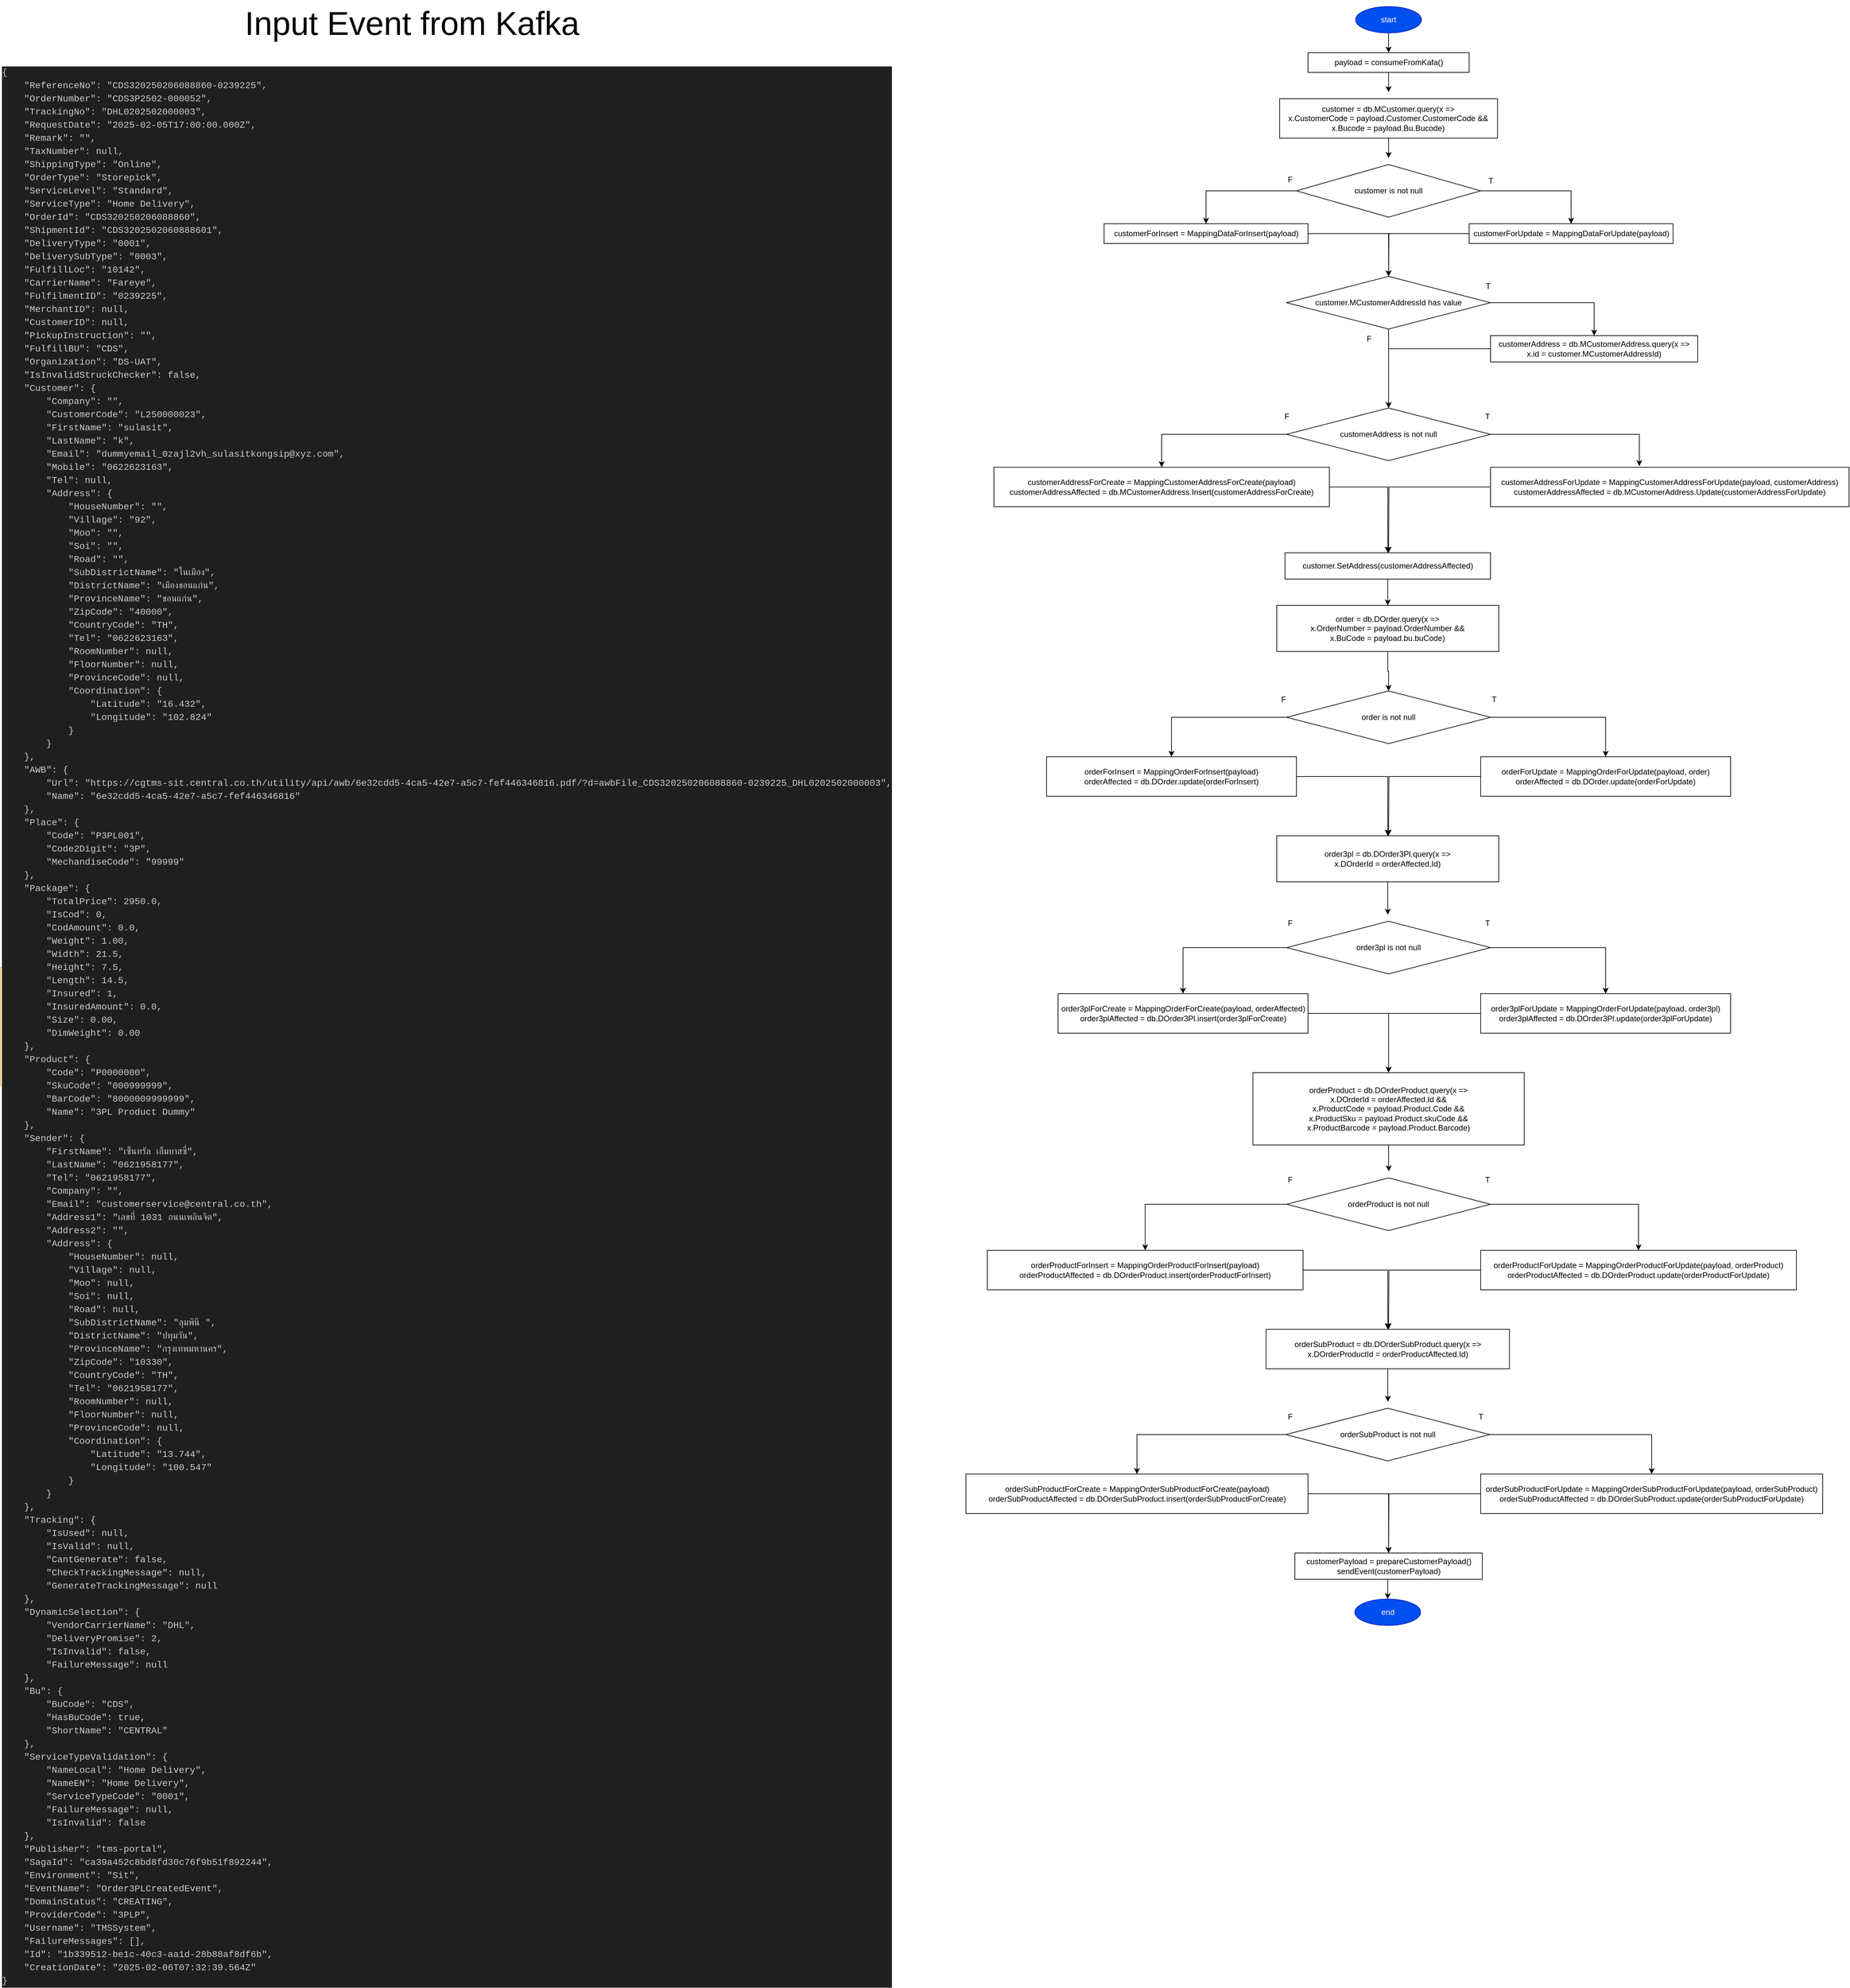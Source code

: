 <mxfile version="26.0.9">
  <diagram name="Page-1" id="SKxrxLal9h6KwIr_2VjN">
    <mxGraphModel dx="4300" dy="1653" grid="1" gridSize="10" guides="1" tooltips="1" connect="1" arrows="1" fold="1" page="1" pageScale="1" pageWidth="850" pageHeight="1100" math="0" shadow="0">
      <root>
        <mxCell id="0" />
        <mxCell id="1" parent="0" />
        <mxCell id="W4SQOHc0aTlh--432vCz-7" style="edgeStyle=orthogonalEdgeStyle;rounded=0;orthogonalLoop=1;jettySize=auto;html=1;exitX=0.5;exitY=1;exitDx=0;exitDy=0;entryX=0.5;entryY=0;entryDx=0;entryDy=0;" edge="1" parent="1" source="was6Y7-AhTUG_-qzvy3q-1" target="W4SQOHc0aTlh--432vCz-1">
          <mxGeometry relative="1" as="geometry" />
        </mxCell>
        <mxCell id="was6Y7-AhTUG_-qzvy3q-1" value="start" style="ellipse;whiteSpace=wrap;html=1;fillColor=#0050ef;fontColor=#ffffff;strokeColor=#001DBC;" parent="1" vertex="1">
          <mxGeometry x="390" y="60" width="100" height="40" as="geometry" />
        </mxCell>
        <mxCell id="W4SQOHc0aTlh--432vCz-8" style="edgeStyle=orthogonalEdgeStyle;rounded=0;orthogonalLoop=1;jettySize=auto;html=1;exitX=0.5;exitY=1;exitDx=0;exitDy=0;" edge="1" parent="1" source="W4SQOHc0aTlh--432vCz-1">
          <mxGeometry relative="1" as="geometry">
            <mxPoint x="440" y="190" as="targetPoint" />
          </mxGeometry>
        </mxCell>
        <mxCell id="W4SQOHc0aTlh--432vCz-1" value="payload = consumeFromKafa()" style="rounded=0;whiteSpace=wrap;html=1;" vertex="1" parent="1">
          <mxGeometry x="317.5" y="130" width="245" height="30" as="geometry" />
        </mxCell>
        <mxCell id="W4SQOHc0aTlh--432vCz-9" style="edgeStyle=orthogonalEdgeStyle;rounded=0;orthogonalLoop=1;jettySize=auto;html=1;exitX=0.5;exitY=1;exitDx=0;exitDy=0;" edge="1" parent="1" source="W4SQOHc0aTlh--432vCz-2">
          <mxGeometry relative="1" as="geometry">
            <mxPoint x="440" y="290" as="targetPoint" />
          </mxGeometry>
        </mxCell>
        <mxCell id="W4SQOHc0aTlh--432vCz-2" value="customer = db.MCustomer.query(x =&amp;gt;&lt;div&gt;x.CustomerCode = payload.Customer.CustomerCode &amp;amp;&amp;amp;&lt;/div&gt;&lt;div&gt;x.Bucode = payload.Bu.Bucode)&lt;/div&gt;" style="rounded=0;whiteSpace=wrap;html=1;" vertex="1" parent="1">
          <mxGeometry x="274.38" y="200" width="331.25" height="60" as="geometry" />
        </mxCell>
        <mxCell id="W4SQOHc0aTlh--432vCz-10" style="edgeStyle=orthogonalEdgeStyle;rounded=0;orthogonalLoop=1;jettySize=auto;html=1;exitX=1;exitY=0.5;exitDx=0;exitDy=0;" edge="1" parent="1" source="W4SQOHc0aTlh--432vCz-3" target="W4SQOHc0aTlh--432vCz-4">
          <mxGeometry relative="1" as="geometry" />
        </mxCell>
        <mxCell id="W4SQOHc0aTlh--432vCz-11" style="edgeStyle=orthogonalEdgeStyle;rounded=0;orthogonalLoop=1;jettySize=auto;html=1;exitX=0;exitY=0.5;exitDx=0;exitDy=0;entryX=0.5;entryY=0;entryDx=0;entryDy=0;" edge="1" parent="1" source="W4SQOHc0aTlh--432vCz-3" target="W4SQOHc0aTlh--432vCz-6">
          <mxGeometry relative="1" as="geometry" />
        </mxCell>
        <mxCell id="W4SQOHc0aTlh--432vCz-3" value="customer is not null" style="rhombus;whiteSpace=wrap;html=1;" vertex="1" parent="1">
          <mxGeometry x="300.01" y="300" width="280" height="80" as="geometry" />
        </mxCell>
        <mxCell id="W4SQOHc0aTlh--432vCz-83" style="edgeStyle=orthogonalEdgeStyle;rounded=0;orthogonalLoop=1;jettySize=auto;html=1;exitX=0;exitY=0.5;exitDx=0;exitDy=0;" edge="1" parent="1" source="W4SQOHc0aTlh--432vCz-4">
          <mxGeometry relative="1" as="geometry">
            <mxPoint x="440" y="470" as="targetPoint" />
          </mxGeometry>
        </mxCell>
        <mxCell id="W4SQOHc0aTlh--432vCz-4" value="customerForUpdate = MappingDataForUpdate(payload)" style="rounded=0;whiteSpace=wrap;html=1;" vertex="1" parent="1">
          <mxGeometry x="562.5" y="390" width="310" height="30" as="geometry" />
        </mxCell>
        <mxCell id="W4SQOHc0aTlh--432vCz-82" style="edgeStyle=orthogonalEdgeStyle;rounded=0;orthogonalLoop=1;jettySize=auto;html=1;exitX=1;exitY=0.5;exitDx=0;exitDy=0;entryX=0.5;entryY=0;entryDx=0;entryDy=0;" edge="1" parent="1" source="W4SQOHc0aTlh--432vCz-6" target="W4SQOHc0aTlh--432vCz-15">
          <mxGeometry relative="1" as="geometry" />
        </mxCell>
        <mxCell id="W4SQOHc0aTlh--432vCz-6" value="customerForInsert = MappingDataForInsert(payload)" style="rounded=0;whiteSpace=wrap;html=1;" vertex="1" parent="1">
          <mxGeometry x="7.5" y="390" width="310" height="30" as="geometry" />
        </mxCell>
        <mxCell id="W4SQOHc0aTlh--432vCz-12" value="T" style="text;html=1;align=center;verticalAlign=middle;resizable=0;points=[];autosize=1;strokeColor=none;fillColor=none;" vertex="1" parent="1">
          <mxGeometry x="580.01" y="310" width="30" height="30" as="geometry" />
        </mxCell>
        <mxCell id="W4SQOHc0aTlh--432vCz-13" value="F" style="text;html=1;align=center;verticalAlign=middle;resizable=0;points=[];autosize=1;strokeColor=none;fillColor=none;" vertex="1" parent="1">
          <mxGeometry x="275" y="308" width="30" height="30" as="geometry" />
        </mxCell>
        <mxCell id="W4SQOHc0aTlh--432vCz-22" style="edgeStyle=orthogonalEdgeStyle;rounded=0;orthogonalLoop=1;jettySize=auto;html=1;exitX=0;exitY=0.5;exitDx=0;exitDy=0;entryX=0.5;entryY=0;entryDx=0;entryDy=0;" edge="1" parent="1" source="W4SQOHc0aTlh--432vCz-14" target="W4SQOHc0aTlh--432vCz-19">
          <mxGeometry relative="1" as="geometry" />
        </mxCell>
        <mxCell id="W4SQOHc0aTlh--432vCz-14" value="customerAddress = db.MCustomerAddress.query(x =&amp;gt;&lt;div&gt;x.id = customer.MCustomerAddressId)&lt;/div&gt;" style="rounded=0;whiteSpace=wrap;html=1;" vertex="1" parent="1">
          <mxGeometry x="595.01" y="560" width="314.99" height="40" as="geometry" />
        </mxCell>
        <mxCell id="W4SQOHc0aTlh--432vCz-21" style="edgeStyle=orthogonalEdgeStyle;rounded=0;orthogonalLoop=1;jettySize=auto;html=1;exitX=1;exitY=0.5;exitDx=0;exitDy=0;entryX=0.5;entryY=0;entryDx=0;entryDy=0;" edge="1" parent="1" source="W4SQOHc0aTlh--432vCz-15" target="W4SQOHc0aTlh--432vCz-14">
          <mxGeometry relative="1" as="geometry" />
        </mxCell>
        <mxCell id="W4SQOHc0aTlh--432vCz-23" style="edgeStyle=orthogonalEdgeStyle;rounded=0;orthogonalLoop=1;jettySize=auto;html=1;exitX=0.5;exitY=1;exitDx=0;exitDy=0;" edge="1" parent="1" source="W4SQOHc0aTlh--432vCz-15">
          <mxGeometry relative="1" as="geometry">
            <mxPoint x="440" y="670" as="targetPoint" />
          </mxGeometry>
        </mxCell>
        <mxCell id="W4SQOHc0aTlh--432vCz-15" value="customer.MCustomerAddressId has value" style="rhombus;whiteSpace=wrap;html=1;" vertex="1" parent="1">
          <mxGeometry x="285.01" y="470" width="310" height="80" as="geometry" />
        </mxCell>
        <mxCell id="W4SQOHc0aTlh--432vCz-16" value="T" style="text;html=1;align=center;verticalAlign=middle;resizable=0;points=[];autosize=1;strokeColor=none;fillColor=none;" vertex="1" parent="1">
          <mxGeometry x="575.63" y="470" width="30" height="30" as="geometry" />
        </mxCell>
        <mxCell id="W4SQOHc0aTlh--432vCz-17" value="F" style="text;html=1;align=center;verticalAlign=middle;resizable=0;points=[];autosize=1;strokeColor=none;fillColor=none;" vertex="1" parent="1">
          <mxGeometry x="395" y="550" width="30" height="30" as="geometry" />
        </mxCell>
        <mxCell id="W4SQOHc0aTlh--432vCz-30" style="edgeStyle=orthogonalEdgeStyle;rounded=0;orthogonalLoop=1;jettySize=auto;html=1;exitX=0;exitY=0.5;exitDx=0;exitDy=0;" edge="1" parent="1" source="W4SQOHc0aTlh--432vCz-18">
          <mxGeometry relative="1" as="geometry">
            <mxPoint x="440" y="890" as="targetPoint" />
          </mxGeometry>
        </mxCell>
        <mxCell id="W4SQOHc0aTlh--432vCz-18" value="customerAddressForUpdate = MappingCustomerAddressForUpdate(payload, customerAddress)&lt;div&gt;customerAddressAffected = db.MCustomerAddress.Update(customerAddressForUpdate)&lt;/div&gt;" style="rounded=0;whiteSpace=wrap;html=1;" vertex="1" parent="1">
          <mxGeometry x="595.01" y="760" width="544.99" height="60" as="geometry" />
        </mxCell>
        <mxCell id="W4SQOHc0aTlh--432vCz-27" style="edgeStyle=orthogonalEdgeStyle;rounded=0;orthogonalLoop=1;jettySize=auto;html=1;exitX=0;exitY=0.5;exitDx=0;exitDy=0;entryX=0.5;entryY=0;entryDx=0;entryDy=0;" edge="1" parent="1" source="W4SQOHc0aTlh--432vCz-19" target="W4SQOHc0aTlh--432vCz-20">
          <mxGeometry relative="1" as="geometry" />
        </mxCell>
        <mxCell id="W4SQOHc0aTlh--432vCz-19" value="customerAddress is not null" style="rhombus;whiteSpace=wrap;html=1;" vertex="1" parent="1">
          <mxGeometry x="285.01" y="670" width="310" height="80" as="geometry" />
        </mxCell>
        <mxCell id="W4SQOHc0aTlh--432vCz-29" style="edgeStyle=orthogonalEdgeStyle;rounded=0;orthogonalLoop=1;jettySize=auto;html=1;exitX=1;exitY=0.5;exitDx=0;exitDy=0;" edge="1" parent="1" source="W4SQOHc0aTlh--432vCz-20" target="W4SQOHc0aTlh--432vCz-28">
          <mxGeometry relative="1" as="geometry" />
        </mxCell>
        <mxCell id="W4SQOHc0aTlh--432vCz-20" value="customerAddressForCreate = MappingCustomerAddressForCreate(payload)&lt;div&gt;customerAddressAffected = db.MCustomerAddress.Insert(customerAddressForCreate)&lt;/div&gt;" style="rounded=0;whiteSpace=wrap;html=1;" vertex="1" parent="1">
          <mxGeometry x="-160" y="760" width="509.99" height="60" as="geometry" />
        </mxCell>
        <mxCell id="W4SQOHc0aTlh--432vCz-24" value="T" style="text;html=1;align=center;verticalAlign=middle;resizable=0;points=[];autosize=1;strokeColor=none;fillColor=none;" vertex="1" parent="1">
          <mxGeometry x="575" y="668" width="30" height="30" as="geometry" />
        </mxCell>
        <mxCell id="W4SQOHc0aTlh--432vCz-25" value="F" style="text;html=1;align=center;verticalAlign=middle;resizable=0;points=[];autosize=1;strokeColor=none;fillColor=none;" vertex="1" parent="1">
          <mxGeometry x="270.01" y="668" width="30" height="30" as="geometry" />
        </mxCell>
        <mxCell id="W4SQOHc0aTlh--432vCz-26" style="edgeStyle=orthogonalEdgeStyle;rounded=0;orthogonalLoop=1;jettySize=auto;html=1;exitX=1;exitY=0.5;exitDx=0;exitDy=0;entryX=0.415;entryY=-0.028;entryDx=0;entryDy=0;entryPerimeter=0;" edge="1" parent="1" source="W4SQOHc0aTlh--432vCz-19" target="W4SQOHc0aTlh--432vCz-18">
          <mxGeometry relative="1" as="geometry" />
        </mxCell>
        <mxCell id="W4SQOHc0aTlh--432vCz-80" style="edgeStyle=orthogonalEdgeStyle;rounded=0;orthogonalLoop=1;jettySize=auto;html=1;exitX=0.5;exitY=1;exitDx=0;exitDy=0;entryX=0.5;entryY=0;entryDx=0;entryDy=0;" edge="1" parent="1" source="W4SQOHc0aTlh--432vCz-28" target="W4SQOHc0aTlh--432vCz-31">
          <mxGeometry relative="1" as="geometry" />
        </mxCell>
        <mxCell id="W4SQOHc0aTlh--432vCz-28" value="customer.SetAddress(customerAddressAffected)" style="rounded=0;whiteSpace=wrap;html=1;" vertex="1" parent="1">
          <mxGeometry x="282.53" y="890" width="312.48" height="40" as="geometry" />
        </mxCell>
        <mxCell id="W4SQOHc0aTlh--432vCz-81" style="edgeStyle=orthogonalEdgeStyle;rounded=0;orthogonalLoop=1;jettySize=auto;html=1;exitX=0.5;exitY=1;exitDx=0;exitDy=0;entryX=0.5;entryY=0;entryDx=0;entryDy=0;" edge="1" parent="1" source="W4SQOHc0aTlh--432vCz-31" target="W4SQOHc0aTlh--432vCz-32">
          <mxGeometry relative="1" as="geometry" />
        </mxCell>
        <mxCell id="W4SQOHc0aTlh--432vCz-31" value="order = db.DOrder.query(x =&amp;gt;&lt;div&gt;x.OrderNumber = payload.OrderNumber &amp;amp;&amp;amp;&lt;/div&gt;&lt;div&gt;x.BuCode = payload.bu.buCode)&lt;/div&gt;" style="rounded=0;whiteSpace=wrap;html=1;" vertex="1" parent="1">
          <mxGeometry x="270.04" y="970" width="337.47" height="70" as="geometry" />
        </mxCell>
        <mxCell id="W4SQOHc0aTlh--432vCz-49" style="edgeStyle=orthogonalEdgeStyle;rounded=0;orthogonalLoop=1;jettySize=auto;html=1;exitX=1;exitY=0.5;exitDx=0;exitDy=0;entryX=0.5;entryY=0;entryDx=0;entryDy=0;" edge="1" parent="1" source="W4SQOHc0aTlh--432vCz-32" target="W4SQOHc0aTlh--432vCz-33">
          <mxGeometry relative="1" as="geometry" />
        </mxCell>
        <mxCell id="W4SQOHc0aTlh--432vCz-50" style="edgeStyle=orthogonalEdgeStyle;rounded=0;orthogonalLoop=1;jettySize=auto;html=1;exitX=0;exitY=0.5;exitDx=0;exitDy=0;entryX=0.5;entryY=0;entryDx=0;entryDy=0;" edge="1" parent="1" source="W4SQOHc0aTlh--432vCz-32" target="W4SQOHc0aTlh--432vCz-34">
          <mxGeometry relative="1" as="geometry" />
        </mxCell>
        <mxCell id="W4SQOHc0aTlh--432vCz-32" value="order is not null" style="rhombus;whiteSpace=wrap;html=1;" vertex="1" parent="1">
          <mxGeometry x="285.01" y="1100" width="310" height="80" as="geometry" />
        </mxCell>
        <mxCell id="W4SQOHc0aTlh--432vCz-48" style="edgeStyle=orthogonalEdgeStyle;rounded=0;orthogonalLoop=1;jettySize=auto;html=1;exitX=0;exitY=0.5;exitDx=0;exitDy=0;" edge="1" parent="1" source="W4SQOHc0aTlh--432vCz-33">
          <mxGeometry relative="1" as="geometry">
            <mxPoint x="440" y="1320" as="targetPoint" />
          </mxGeometry>
        </mxCell>
        <mxCell id="W4SQOHc0aTlh--432vCz-33" value="&lt;div&gt;&lt;span style=&quot;background-color: transparent; color: light-dark(rgb(0, 0, 0), rgb(255, 255, 255));&quot;&gt;orderForUpdate = MappingOrderForUpdate(payload, order)&lt;/span&gt;&lt;br&gt;&lt;/div&gt;&lt;div&gt;&lt;span style=&quot;background-color: transparent; color: light-dark(rgb(0, 0, 0), rgb(255, 255, 255));&quot;&gt;orderAffected =&amp;nbsp;&lt;/span&gt;db.DOrder.update(orderForUpdate)&lt;/div&gt;" style="rounded=0;whiteSpace=wrap;html=1;" vertex="1" parent="1">
          <mxGeometry x="580.01" y="1200" width="379.99" height="60" as="geometry" />
        </mxCell>
        <mxCell id="W4SQOHc0aTlh--432vCz-47" style="edgeStyle=orthogonalEdgeStyle;rounded=0;orthogonalLoop=1;jettySize=auto;html=1;exitX=1;exitY=0.5;exitDx=0;exitDy=0;entryX=0.5;entryY=0;entryDx=0;entryDy=0;" edge="1" parent="1" source="W4SQOHc0aTlh--432vCz-34" target="W4SQOHc0aTlh--432vCz-38">
          <mxGeometry relative="1" as="geometry" />
        </mxCell>
        <mxCell id="W4SQOHc0aTlh--432vCz-34" value="&lt;div&gt;&lt;span style=&quot;background-color: transparent; color: light-dark(rgb(0, 0, 0), rgb(255, 255, 255));&quot;&gt;orderForInsert = MappingOrderForInsert(payload)&lt;/span&gt;&lt;br&gt;&lt;/div&gt;&lt;div&gt;orderAffected = db.DOrder.update(orderForInsert)&lt;/div&gt;" style="rounded=0;whiteSpace=wrap;html=1;" vertex="1" parent="1">
          <mxGeometry x="-79.98" y="1200" width="379.99" height="60" as="geometry" />
        </mxCell>
        <mxCell id="W4SQOHc0aTlh--432vCz-35" value="T" style="text;html=1;align=center;verticalAlign=middle;resizable=0;points=[];autosize=1;strokeColor=none;fillColor=none;" vertex="1" parent="1">
          <mxGeometry x="585" y="1098" width="30" height="30" as="geometry" />
        </mxCell>
        <mxCell id="W4SQOHc0aTlh--432vCz-36" value="F" style="text;html=1;align=center;verticalAlign=middle;resizable=0;points=[];autosize=1;strokeColor=none;fillColor=none;" vertex="1" parent="1">
          <mxGeometry x="265" y="1098" width="30" height="30" as="geometry" />
        </mxCell>
        <mxCell id="W4SQOHc0aTlh--432vCz-44" style="edgeStyle=orthogonalEdgeStyle;rounded=0;orthogonalLoop=1;jettySize=auto;html=1;exitX=1;exitY=0.5;exitDx=0;exitDy=0;entryX=0.5;entryY=0;entryDx=0;entryDy=0;" edge="1" parent="1" source="W4SQOHc0aTlh--432vCz-37" target="W4SQOHc0aTlh--432vCz-39">
          <mxGeometry relative="1" as="geometry" />
        </mxCell>
        <mxCell id="W4SQOHc0aTlh--432vCz-45" style="edgeStyle=orthogonalEdgeStyle;rounded=0;orthogonalLoop=1;jettySize=auto;html=1;exitX=0;exitY=0.5;exitDx=0;exitDy=0;entryX=0.5;entryY=0;entryDx=0;entryDy=0;" edge="1" parent="1" source="W4SQOHc0aTlh--432vCz-37" target="W4SQOHc0aTlh--432vCz-41">
          <mxGeometry relative="1" as="geometry" />
        </mxCell>
        <mxCell id="W4SQOHc0aTlh--432vCz-37" value="order3pl is not null" style="rhombus;whiteSpace=wrap;html=1;" vertex="1" parent="1">
          <mxGeometry x="285.01" y="1450" width="310" height="80" as="geometry" />
        </mxCell>
        <mxCell id="W4SQOHc0aTlh--432vCz-46" style="edgeStyle=orthogonalEdgeStyle;rounded=0;orthogonalLoop=1;jettySize=auto;html=1;exitX=0.5;exitY=1;exitDx=0;exitDy=0;" edge="1" parent="1" source="W4SQOHc0aTlh--432vCz-38">
          <mxGeometry relative="1" as="geometry">
            <mxPoint x="438.857" y="1440" as="targetPoint" />
          </mxGeometry>
        </mxCell>
        <mxCell id="W4SQOHc0aTlh--432vCz-38" value="order3pl = db.DOrder3Pl.query(x =&amp;gt;&lt;div&gt;x.DOrderId = orderAffected.Id&lt;span style=&quot;background-color: transparent; color: light-dark(rgb(0, 0, 0), rgb(255, 255, 255));&quot;&gt;)&lt;/span&gt;&lt;/div&gt;" style="rounded=0;whiteSpace=wrap;html=1;" vertex="1" parent="1">
          <mxGeometry x="270.01" y="1320" width="337.47" height="70" as="geometry" />
        </mxCell>
        <mxCell id="W4SQOHc0aTlh--432vCz-58" style="edgeStyle=orthogonalEdgeStyle;rounded=0;orthogonalLoop=1;jettySize=auto;html=1;exitX=0;exitY=0.5;exitDx=0;exitDy=0;entryX=0.5;entryY=0;entryDx=0;entryDy=0;" edge="1" parent="1" source="W4SQOHc0aTlh--432vCz-39" target="W4SQOHc0aTlh--432vCz-51">
          <mxGeometry relative="1" as="geometry" />
        </mxCell>
        <mxCell id="W4SQOHc0aTlh--432vCz-39" value="&lt;div&gt;&lt;span style=&quot;background-color: transparent; color: light-dark(rgb(0, 0, 0), rgb(255, 255, 255));&quot;&gt;order3plForUpdate = MappingOrderForUpdate(payload, order3pl)&lt;/span&gt;&lt;br&gt;&lt;/div&gt;&lt;div&gt;&lt;span style=&quot;background-color: transparent; color: light-dark(rgb(0, 0, 0), rgb(255, 255, 255));&quot;&gt;order3plAffected =&amp;nbsp;&lt;/span&gt;db.DOrder3Pl.update(order3plForUpdate)&lt;/div&gt;" style="rounded=0;whiteSpace=wrap;html=1;" vertex="1" parent="1">
          <mxGeometry x="580.01" y="1560" width="379.99" height="60" as="geometry" />
        </mxCell>
        <mxCell id="W4SQOHc0aTlh--432vCz-57" style="edgeStyle=orthogonalEdgeStyle;rounded=0;orthogonalLoop=1;jettySize=auto;html=1;exitX=1;exitY=0.5;exitDx=0;exitDy=0;entryX=0.5;entryY=0;entryDx=0;entryDy=0;" edge="1" parent="1" source="W4SQOHc0aTlh--432vCz-41" target="W4SQOHc0aTlh--432vCz-51">
          <mxGeometry relative="1" as="geometry" />
        </mxCell>
        <mxCell id="W4SQOHc0aTlh--432vCz-41" value="&lt;div&gt;&lt;span style=&quot;background-color: transparent; color: light-dark(rgb(0, 0, 0), rgb(255, 255, 255));&quot;&gt;order3plForCreate = MappingOrderForCreate(payload, orderAffected)&lt;/span&gt;&lt;br&gt;&lt;/div&gt;&lt;div&gt;&lt;span style=&quot;background-color: transparent; color: light-dark(rgb(0, 0, 0), rgb(255, 255, 255));&quot;&gt;order3plAffected =&amp;nbsp;&lt;/span&gt;db.DOrder3Pl.insert(order3plForCreate)&lt;/div&gt;" style="rounded=0;whiteSpace=wrap;html=1;" vertex="1" parent="1">
          <mxGeometry x="-62.49" y="1560" width="379.99" height="60" as="geometry" />
        </mxCell>
        <mxCell id="W4SQOHc0aTlh--432vCz-42" value="T" style="text;html=1;align=center;verticalAlign=middle;resizable=0;points=[];autosize=1;strokeColor=none;fillColor=none;" vertex="1" parent="1">
          <mxGeometry x="575" y="1438" width="30" height="30" as="geometry" />
        </mxCell>
        <mxCell id="W4SQOHc0aTlh--432vCz-43" value="F" style="text;html=1;align=center;verticalAlign=middle;resizable=0;points=[];autosize=1;strokeColor=none;fillColor=none;" vertex="1" parent="1">
          <mxGeometry x="275" y="1438" width="30" height="30" as="geometry" />
        </mxCell>
        <mxCell id="W4SQOHc0aTlh--432vCz-59" style="edgeStyle=orthogonalEdgeStyle;rounded=0;orthogonalLoop=1;jettySize=auto;html=1;exitX=0.5;exitY=1;exitDx=0;exitDy=0;" edge="1" parent="1" source="W4SQOHc0aTlh--432vCz-51">
          <mxGeometry relative="1" as="geometry">
            <mxPoint x="440.286" y="1830" as="targetPoint" />
          </mxGeometry>
        </mxCell>
        <mxCell id="W4SQOHc0aTlh--432vCz-51" value="orderProduct = db.DOrderProduct.query(x =&amp;gt;&lt;div&gt;x.DOrderId = orderAffected.Id &amp;amp;&amp;amp;&lt;/div&gt;&lt;div&gt;&lt;span style=&quot;background-color: transparent; color: light-dark(rgb(0, 0, 0), rgb(255, 255, 255));&quot;&gt;x.ProductCode = payload.Product.Code &amp;amp;&amp;amp;&lt;/span&gt;&lt;/div&gt;&lt;div&gt;&lt;span style=&quot;background-color: transparent; color: light-dark(rgb(0, 0, 0), rgb(255, 255, 255));&quot;&gt;x.ProductSku = payload.Product.skuCode &amp;amp;&amp;amp;&lt;/span&gt;&lt;/div&gt;&lt;div&gt;&lt;span style=&quot;background-color: transparent; color: light-dark(rgb(0, 0, 0), rgb(255, 255, 255));&quot;&gt;x.ProductBarcode = payload.Product.Barcode)&lt;/span&gt;&lt;/div&gt;" style="rounded=0;whiteSpace=wrap;html=1;" vertex="1" parent="1">
          <mxGeometry x="233.78" y="1680" width="412.47" height="110" as="geometry" />
        </mxCell>
        <mxCell id="W4SQOHc0aTlh--432vCz-60" style="edgeStyle=orthogonalEdgeStyle;rounded=0;orthogonalLoop=1;jettySize=auto;html=1;exitX=1;exitY=0.5;exitDx=0;exitDy=0;entryX=0.5;entryY=0;entryDx=0;entryDy=0;" edge="1" parent="1" source="W4SQOHc0aTlh--432vCz-52" target="W4SQOHc0aTlh--432vCz-53">
          <mxGeometry relative="1" as="geometry" />
        </mxCell>
        <mxCell id="W4SQOHc0aTlh--432vCz-61" style="edgeStyle=orthogonalEdgeStyle;rounded=0;orthogonalLoop=1;jettySize=auto;html=1;exitX=0;exitY=0.5;exitDx=0;exitDy=0;entryX=0.5;entryY=0;entryDx=0;entryDy=0;" edge="1" parent="1" source="W4SQOHc0aTlh--432vCz-52" target="W4SQOHc0aTlh--432vCz-54">
          <mxGeometry relative="1" as="geometry" />
        </mxCell>
        <mxCell id="W4SQOHc0aTlh--432vCz-52" value="orderProduct is not null" style="rhombus;whiteSpace=wrap;html=1;" vertex="1" parent="1">
          <mxGeometry x="285.01" y="1840" width="310" height="80" as="geometry" />
        </mxCell>
        <mxCell id="W4SQOHc0aTlh--432vCz-68" style="edgeStyle=orthogonalEdgeStyle;rounded=0;orthogonalLoop=1;jettySize=auto;html=1;exitX=0;exitY=0.5;exitDx=0;exitDy=0;" edge="1" parent="1" source="W4SQOHc0aTlh--432vCz-53">
          <mxGeometry relative="1" as="geometry">
            <mxPoint x="440" y="2070" as="targetPoint" />
          </mxGeometry>
        </mxCell>
        <mxCell id="W4SQOHc0aTlh--432vCz-53" value="&lt;div&gt;&lt;span style=&quot;background-color: transparent; color: light-dark(rgb(0, 0, 0), rgb(255, 255, 255));&quot;&gt;orderProductForUpdate = MappingOrderProductForUpdate(payload, orderProduct)&lt;/span&gt;&lt;br&gt;&lt;/div&gt;&lt;div&gt;&lt;span style=&quot;background-color: transparent; color: light-dark(rgb(0, 0, 0), rgb(255, 255, 255));&quot;&gt;orderProductAffected =&amp;nbsp;&lt;/span&gt;db.DOrderProduct.update(orderProductForUpdate)&lt;/div&gt;" style="rounded=0;whiteSpace=wrap;html=1;" vertex="1" parent="1">
          <mxGeometry x="580.01" y="1950" width="479.99" height="60" as="geometry" />
        </mxCell>
        <mxCell id="W4SQOHc0aTlh--432vCz-67" style="edgeStyle=orthogonalEdgeStyle;rounded=0;orthogonalLoop=1;jettySize=auto;html=1;exitX=1;exitY=0.5;exitDx=0;exitDy=0;entryX=0.5;entryY=0;entryDx=0;entryDy=0;" edge="1" parent="1" source="W4SQOHc0aTlh--432vCz-54" target="W4SQOHc0aTlh--432vCz-62">
          <mxGeometry relative="1" as="geometry" />
        </mxCell>
        <mxCell id="W4SQOHc0aTlh--432vCz-54" value="&lt;div&gt;&lt;span style=&quot;background-color: transparent; color: light-dark(rgb(0, 0, 0), rgb(255, 255, 255));&quot;&gt;orderProductForInsert = MappingOrderProductForInsert(payload)&lt;/span&gt;&lt;br&gt;&lt;/div&gt;&lt;div&gt;&lt;span style=&quot;background-color: transparent; color: light-dark(rgb(0, 0, 0), rgb(255, 255, 255));&quot;&gt;orderProductAffected =&amp;nbsp;&lt;/span&gt;db.DOrderProduct.insert(orderProductForInsert)&lt;/div&gt;" style="rounded=0;whiteSpace=wrap;html=1;" vertex="1" parent="1">
          <mxGeometry x="-170" y="1950" width="479.99" height="60" as="geometry" />
        </mxCell>
        <mxCell id="W4SQOHc0aTlh--432vCz-55" value="T" style="text;html=1;align=center;verticalAlign=middle;resizable=0;points=[];autosize=1;strokeColor=none;fillColor=none;" vertex="1" parent="1">
          <mxGeometry x="575" y="1828" width="30" height="30" as="geometry" />
        </mxCell>
        <mxCell id="W4SQOHc0aTlh--432vCz-56" value="F" style="text;html=1;align=center;verticalAlign=middle;resizable=0;points=[];autosize=1;strokeColor=none;fillColor=none;" vertex="1" parent="1">
          <mxGeometry x="275" y="1828" width="30" height="30" as="geometry" />
        </mxCell>
        <mxCell id="W4SQOHc0aTlh--432vCz-69" style="edgeStyle=orthogonalEdgeStyle;rounded=0;orthogonalLoop=1;jettySize=auto;html=1;exitX=0.5;exitY=1;exitDx=0;exitDy=0;" edge="1" parent="1" source="W4SQOHc0aTlh--432vCz-62">
          <mxGeometry relative="1" as="geometry">
            <mxPoint x="439.059" y="2180" as="targetPoint" />
          </mxGeometry>
        </mxCell>
        <mxCell id="W4SQOHc0aTlh--432vCz-62" value="orderSubProduct = db.DOrderSubProduct.query(x =&amp;gt;&lt;div&gt;x.DOrderProductId = orderProductAffected.Id&lt;span style=&quot;background-color: transparent; color: light-dark(rgb(0, 0, 0), rgb(255, 255, 255));&quot;&gt;)&lt;/span&gt;&lt;/div&gt;" style="rounded=0;whiteSpace=wrap;html=1;" vertex="1" parent="1">
          <mxGeometry x="253.74" y="2070" width="370" height="60" as="geometry" />
        </mxCell>
        <mxCell id="W4SQOHc0aTlh--432vCz-72" style="edgeStyle=orthogonalEdgeStyle;rounded=0;orthogonalLoop=1;jettySize=auto;html=1;exitX=1;exitY=0.5;exitDx=0;exitDy=0;" edge="1" parent="1" source="W4SQOHc0aTlh--432vCz-63" target="W4SQOHc0aTlh--432vCz-64">
          <mxGeometry relative="1" as="geometry" />
        </mxCell>
        <mxCell id="W4SQOHc0aTlh--432vCz-73" style="edgeStyle=orthogonalEdgeStyle;rounded=0;orthogonalLoop=1;jettySize=auto;html=1;exitX=0;exitY=0.5;exitDx=0;exitDy=0;entryX=0.5;entryY=0;entryDx=0;entryDy=0;" edge="1" parent="1" source="W4SQOHc0aTlh--432vCz-63" target="W4SQOHc0aTlh--432vCz-66">
          <mxGeometry relative="1" as="geometry" />
        </mxCell>
        <mxCell id="W4SQOHc0aTlh--432vCz-63" value="orderSubProduct&amp;nbsp;is not null" style="rhombus;whiteSpace=wrap;html=1;" vertex="1" parent="1">
          <mxGeometry x="283.74" y="2190" width="310" height="80" as="geometry" />
        </mxCell>
        <mxCell id="W4SQOHc0aTlh--432vCz-77" style="edgeStyle=orthogonalEdgeStyle;rounded=0;orthogonalLoop=1;jettySize=auto;html=1;exitX=0;exitY=0.5;exitDx=0;exitDy=0;" edge="1" parent="1" source="W4SQOHc0aTlh--432vCz-64">
          <mxGeometry relative="1" as="geometry">
            <mxPoint x="440" y="2410" as="targetPoint" />
          </mxGeometry>
        </mxCell>
        <mxCell id="W4SQOHc0aTlh--432vCz-64" value="&lt;div&gt;&lt;span style=&quot;background-color: transparent; color: light-dark(rgb(0, 0, 0), rgb(255, 255, 255));&quot;&gt;orderSubProductForUpdate = MappingOrderSubProductForUpdate(payload, orderSubProduct)&lt;/span&gt;&lt;br&gt;&lt;/div&gt;&lt;div&gt;&lt;span style=&quot;background-color: transparent; color: light-dark(rgb(0, 0, 0), rgb(255, 255, 255));&quot;&gt;orderSubProductAffected =&amp;nbsp;&lt;/span&gt;db.DOrderSubProduct.update(orderSubProductForUpdate)&lt;/div&gt;" style="rounded=0;whiteSpace=wrap;html=1;" vertex="1" parent="1">
          <mxGeometry x="580.01" y="2290" width="519.99" height="60" as="geometry" />
        </mxCell>
        <mxCell id="W4SQOHc0aTlh--432vCz-76" style="edgeStyle=orthogonalEdgeStyle;rounded=0;orthogonalLoop=1;jettySize=auto;html=1;exitX=1;exitY=0.5;exitDx=0;exitDy=0;entryX=0.5;entryY=0;entryDx=0;entryDy=0;" edge="1" parent="1" source="W4SQOHc0aTlh--432vCz-66" target="W4SQOHc0aTlh--432vCz-74">
          <mxGeometry relative="1" as="geometry" />
        </mxCell>
        <mxCell id="W4SQOHc0aTlh--432vCz-66" value="&lt;div&gt;&lt;span style=&quot;background-color: transparent; color: light-dark(rgb(0, 0, 0), rgb(255, 255, 255));&quot;&gt;orderSubProductForCreate = MappingOrderSubProductForCreate(payload)&lt;/span&gt;&lt;br&gt;&lt;/div&gt;&lt;div&gt;&lt;span style=&quot;background-color: transparent; color: light-dark(rgb(0, 0, 0), rgb(255, 255, 255));&quot;&gt;orderSubProductAffected =&amp;nbsp;&lt;/span&gt;db.DOrderSubProduct.insert(orderSubProductForCreate)&lt;/div&gt;" style="rounded=0;whiteSpace=wrap;html=1;" vertex="1" parent="1">
          <mxGeometry x="-202.49" y="2290" width="519.99" height="60" as="geometry" />
        </mxCell>
        <mxCell id="W4SQOHc0aTlh--432vCz-70" value="T" style="text;html=1;align=center;verticalAlign=middle;resizable=0;points=[];autosize=1;strokeColor=none;fillColor=none;" vertex="1" parent="1">
          <mxGeometry x="565" y="2188" width="30" height="30" as="geometry" />
        </mxCell>
        <mxCell id="W4SQOHc0aTlh--432vCz-71" value="F" style="text;html=1;align=center;verticalAlign=middle;resizable=0;points=[];autosize=1;strokeColor=none;fillColor=none;" vertex="1" parent="1">
          <mxGeometry x="275" y="2188" width="30" height="30" as="geometry" />
        </mxCell>
        <mxCell id="W4SQOHc0aTlh--432vCz-79" style="edgeStyle=orthogonalEdgeStyle;rounded=0;orthogonalLoop=1;jettySize=auto;html=1;exitX=0.5;exitY=1;exitDx=0;exitDy=0;entryX=0.5;entryY=0;entryDx=0;entryDy=0;" edge="1" parent="1" source="W4SQOHc0aTlh--432vCz-74" target="W4SQOHc0aTlh--432vCz-78">
          <mxGeometry relative="1" as="geometry" />
        </mxCell>
        <mxCell id="W4SQOHc0aTlh--432vCz-74" value="customerPayload = prepareCustomerPayload()&lt;div&gt;sendEvent(customerPayload)&lt;/div&gt;" style="rounded=0;whiteSpace=wrap;html=1;" vertex="1" parent="1">
          <mxGeometry x="297.52" y="2410" width="284.99" height="40" as="geometry" />
        </mxCell>
        <mxCell id="W4SQOHc0aTlh--432vCz-78" value="end" style="ellipse;whiteSpace=wrap;html=1;fillColor=#0050ef;fontColor=#ffffff;strokeColor=#001DBC;" vertex="1" parent="1">
          <mxGeometry x="388.74" y="2480" width="100" height="40" as="geometry" />
        </mxCell>
        <mxCell id="W4SQOHc0aTlh--432vCz-84" value="&lt;div style=&quot;background-color: rgb(31, 31, 31); line-height: 19px; color: rgb(204, 204, 204);&quot;&gt;&lt;font face=&quot;Consolas, Courier New, monospace&quot; color=&quot;#cccccc&quot;&gt;&lt;span style=&quot;font-size: 14px; white-space: pre;&quot;&gt;{&lt;br/&gt;    &quot;ReferenceNo&quot;: &quot;CDS320250206088860-0239225&quot;,&lt;br/&gt;    &quot;OrderNumber&quot;: &quot;CDS3P2502-000052&quot;,&lt;br/&gt;    &quot;TrackingNo&quot;: &quot;DHL0202502000003&quot;,&lt;br/&gt;    &quot;RequestDate&quot;: &quot;2025-02-05T17:00:00.000Z&quot;,&lt;br/&gt;    &quot;Remark&quot;: &quot;&quot;,&lt;br/&gt;    &quot;TaxNumber&quot;: null,&lt;br/&gt;    &quot;ShippingType&quot;: &quot;Online&quot;,&lt;br/&gt;    &quot;OrderType&quot;: &quot;Storepick&quot;,&lt;br/&gt;    &quot;ServiceLevel&quot;: &quot;Standard&quot;,&lt;br/&gt;    &quot;ServiceType&quot;: &quot;Home Delivery&quot;,&lt;br/&gt;    &quot;OrderId&quot;: &quot;CDS320250206088860&quot;,&lt;br/&gt;    &quot;ShipmentId&quot;: &quot;CDS3202502060888601&quot;,&lt;br/&gt;    &quot;DeliveryType&quot;: &quot;0001&quot;,&lt;br/&gt;    &quot;DeliverySubType&quot;: &quot;0003&quot;,&lt;br/&gt;    &quot;FulfillLoc&quot;: &quot;10142&quot;,&lt;br/&gt;    &quot;CarrierName&quot;: &quot;Fareye&quot;,&lt;br/&gt;    &quot;FulfilmentID&quot;: &quot;0239225&quot;,&lt;br/&gt;    &quot;MerchantID&quot;: null,&lt;br/&gt;    &quot;CustomerID&quot;: null,&lt;br/&gt;    &quot;PickupInstruction&quot;: &quot;&quot;,&lt;br/&gt;    &quot;FulfillBU&quot;: &quot;CDS&quot;,&lt;br/&gt;    &quot;Organization&quot;: &quot;DS-UAT&quot;,&lt;br/&gt;    &quot;IsInvalidStruckChecker&quot;: false,&lt;br/&gt;    &quot;Customer&quot;: {&lt;br/&gt;        &quot;Company&quot;: &quot;&quot;,&lt;br/&gt;        &quot;CustomerCode&quot;: &quot;L250000023&quot;,&lt;br/&gt;        &quot;FirstName&quot;: &quot;sulasit&quot;,&lt;br/&gt;        &quot;LastName&quot;: &quot;k&quot;,&lt;br/&gt;        &quot;Email&quot;: &quot;dummyemail_0zajl2vh_sulasitkongsip@xyz.com&quot;,&lt;br/&gt;        &quot;Mobile&quot;: &quot;0622623163&quot;,&lt;br/&gt;        &quot;Tel&quot;: null,&lt;br/&gt;        &quot;Address&quot;: {&lt;br/&gt;            &quot;HouseNumber&quot;: &quot;&quot;,&lt;br/&gt;            &quot;Village&quot;: &quot;92&quot;,&lt;br/&gt;            &quot;Moo&quot;: &quot;&quot;,&lt;br/&gt;            &quot;Soi&quot;: &quot;&quot;,&lt;br/&gt;            &quot;Road&quot;: &quot;&quot;,&lt;br/&gt;            &quot;SubDistrictName&quot;: &quot;ในเมือง&quot;,&lt;br/&gt;            &quot;DistrictName&quot;: &quot;เมืองขอนแก่น&quot;,&lt;br/&gt;            &quot;ProvinceName&quot;: &quot;ขอนแก่น&quot;,&lt;br/&gt;            &quot;ZipCode&quot;: &quot;40000&quot;,&lt;br/&gt;            &quot;CountryCode&quot;: &quot;TH&quot;,&lt;br/&gt;            &quot;Tel&quot;: &quot;0622623163&quot;,&lt;br/&gt;            &quot;RoomNumber&quot;: null,&lt;br/&gt;            &quot;FloorNumber&quot;: null,&lt;br/&gt;            &quot;ProvinceCode&quot;: null,&lt;br/&gt;            &quot;Coordination&quot;: {&lt;br/&gt;                &quot;Latitude&quot;: &quot;16.432&quot;,&lt;br/&gt;                &quot;Longitude&quot;: &quot;102.824&quot;&lt;br/&gt;            }&lt;br/&gt;        }&lt;br/&gt;    },&lt;br/&gt;    &quot;AWB&quot;: {&lt;br/&gt;        &quot;Url&quot;: &quot;https://cgtms-sit.central.co.th/utility/api/awb/6e32cdd5-4ca5-42e7-a5c7-fef446346816.pdf/?d=awbFile_CDS320250206088860-0239225_DHL0202502000003&quot;,&lt;br/&gt;        &quot;Name&quot;: &quot;6e32cdd5-4ca5-42e7-a5c7-fef446346816&quot;&lt;br/&gt;    },&lt;br/&gt;    &quot;Place&quot;: {&lt;br/&gt;        &quot;Code&quot;: &quot;P3PL001&quot;,&lt;br/&gt;        &quot;Code2Digit&quot;: &quot;3P&quot;,&lt;br/&gt;        &quot;MechandiseCode&quot;: &quot;99999&quot;&lt;br/&gt;    },&lt;br/&gt;    &quot;Package&quot;: {&lt;br/&gt;        &quot;TotalPrice&quot;: 2950.0,&lt;br/&gt;        &quot;IsCod&quot;: 0,&lt;br/&gt;        &quot;CodAmount&quot;: 0.0,&lt;br/&gt;        &quot;Weight&quot;: 1.00,&lt;br/&gt;        &quot;Width&quot;: 21.5,&lt;br/&gt;        &quot;Height&quot;: 7.5,&lt;br/&gt;        &quot;Length&quot;: 14.5,&lt;br/&gt;        &quot;Insured&quot;: 1,&lt;br/&gt;        &quot;InsuredAmount&quot;: 0.0,&lt;br/&gt;        &quot;Size&quot;: 0.00,&lt;br/&gt;        &quot;DimWeight&quot;: 0.00&lt;br/&gt;    },&lt;br/&gt;    &quot;Product&quot;: {&lt;br/&gt;        &quot;Code&quot;: &quot;P0000000&quot;,&lt;br/&gt;        &quot;SkuCode&quot;: &quot;000999999&quot;,&lt;br/&gt;        &quot;BarCode&quot;: &quot;8000009999999&quot;,&lt;br/&gt;        &quot;Name&quot;: &quot;3PL Product Dummy&quot;&lt;br/&gt;    },&lt;br/&gt;    &quot;Sender&quot;: {&lt;br/&gt;        &quot;FirstName&quot;: &quot;เซ็นทรัล เอ็มบาสซี่&quot;,&lt;br/&gt;        &quot;LastName&quot;: &quot;0621958177&quot;,&lt;br/&gt;        &quot;Tel&quot;: &quot;0621958177&quot;,&lt;br/&gt;        &quot;Company&quot;: &quot;&quot;,&lt;br/&gt;        &quot;Email&quot;: &quot;customerservice@central.co.th&quot;,&lt;br/&gt;        &quot;Address1&quot;: &quot;เลขที่ 1031 ถนนเพลินจิต&quot;,&lt;br/&gt;        &quot;Address2&quot;: &quot;&quot;,&lt;br/&gt;        &quot;Address&quot;: {&lt;br/&gt;            &quot;HouseNumber&quot;: null,&lt;br/&gt;            &quot;Village&quot;: null,&lt;br/&gt;            &quot;Moo&quot;: null,&lt;br/&gt;            &quot;Soi&quot;: null,&lt;br/&gt;            &quot;Road&quot;: null,&lt;br/&gt;            &quot;SubDistrictName&quot;: &quot;ลุมพินี &quot;,&lt;br/&gt;            &quot;DistrictName&quot;: &quot;ปทุมวัน&quot;,&lt;br/&gt;            &quot;ProvinceName&quot;: &quot;กรุงเทพมหานคร&quot;,&lt;br/&gt;            &quot;ZipCode&quot;: &quot;10330&quot;,&lt;br/&gt;            &quot;CountryCode&quot;: &quot;TH&quot;,&lt;br/&gt;            &quot;Tel&quot;: &quot;0621958177&quot;,&lt;br/&gt;            &quot;RoomNumber&quot;: null,&lt;br/&gt;            &quot;FloorNumber&quot;: null,&lt;br/&gt;            &quot;ProvinceCode&quot;: null,&lt;br/&gt;            &quot;Coordination&quot;: {&lt;br/&gt;                &quot;Latitude&quot;: &quot;13.744&quot;,&lt;br/&gt;                &quot;Longitude&quot;: &quot;100.547&quot;&lt;br/&gt;            }&lt;br/&gt;        }&lt;br/&gt;    },&lt;br/&gt;    &quot;Tracking&quot;: {&lt;br/&gt;        &quot;IsUsed&quot;: null,&lt;br/&gt;        &quot;IsValid&quot;: null,&lt;br/&gt;        &quot;CantGenerate&quot;: false,&lt;br/&gt;        &quot;CheckTrackingMessage&quot;: null,&lt;br/&gt;        &quot;GenerateTrackingMessage&quot;: null&lt;br/&gt;    },&lt;br/&gt;    &quot;DynamicSelection&quot;: {&lt;br/&gt;        &quot;VendorCarrierName&quot;: &quot;DHL&quot;,&lt;br/&gt;        &quot;DeliveryPromise&quot;: 2,&lt;br/&gt;        &quot;IsInvalid&quot;: false,&lt;br/&gt;        &quot;FailureMessage&quot;: null&lt;br/&gt;    },&lt;br/&gt;    &quot;Bu&quot;: {&lt;br/&gt;        &quot;BuCode&quot;: &quot;CDS&quot;,&lt;br/&gt;        &quot;HasBuCode&quot;: true,&lt;br/&gt;        &quot;ShortName&quot;: &quot;CENTRAL&quot;&lt;br/&gt;    },&lt;br/&gt;    &quot;ServiceTypeValidation&quot;: {&lt;br/&gt;        &quot;NameLocal&quot;: &quot;Home Delivery&quot;,&lt;br/&gt;        &quot;NameEN&quot;: &quot;Home Delivery&quot;,&lt;br/&gt;        &quot;ServiceTypeCode&quot;: &quot;0001&quot;,&lt;br/&gt;        &quot;FailureMessage&quot;: null,&lt;br/&gt;        &quot;IsInvalid&quot;: false&lt;br/&gt;    },&lt;br/&gt;    &quot;Publisher&quot;: &quot;tms-portal&quot;,&lt;br/&gt;    &quot;SagaId&quot;: &quot;ca39a452c8bd8fd30c76f9b51f892244&quot;,&lt;br/&gt;    &quot;Environment&quot;: &quot;Sit&quot;,&lt;br/&gt;    &quot;EventName&quot;: &quot;Order3PLCreatedEvent&quot;,&lt;br/&gt;    &quot;DomainStatus&quot;: &quot;CREATING&quot;,&lt;br/&gt;    &quot;ProviderCode&quot;: &quot;3PLP&quot;,&lt;br/&gt;    &quot;Username&quot;: &quot;TMSSystem&quot;,&lt;br/&gt;    &quot;FailureMessages&quot;: [],&lt;br/&gt;    &quot;Id&quot;: &quot;1b339512-be1c-40c3-aa1d-28b88af8df6b&quot;,&lt;br/&gt;    &quot;CreationDate&quot;: &quot;2025-02-06T07:32:39.564Z&quot;&lt;br/&gt;}&lt;/span&gt;&lt;/font&gt;&lt;br&gt;&lt;/div&gt;" style="rounded=0;whiteSpace=wrap;html=1;align=left;fillColor=#fff2cc;strokeColor=#d6b656;" vertex="1" parent="1">
          <mxGeometry x="-1670" y="1520" width="1200" height="180" as="geometry" />
        </mxCell>
        <mxCell id="W4SQOHc0aTlh--432vCz-85" value="&lt;font style=&quot;font-size: 50px;&quot;&gt;Input Event from Kafka&lt;/font&gt;" style="text;html=1;align=center;verticalAlign=middle;resizable=0;points=[];autosize=1;strokeColor=none;fillColor=none;" vertex="1" parent="1">
          <mxGeometry x="-1310" y="50" width="530" height="70" as="geometry" />
        </mxCell>
      </root>
    </mxGraphModel>
  </diagram>
</mxfile>
